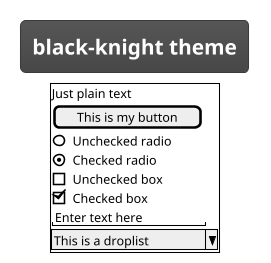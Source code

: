' Do not edit
' Theme Gallery
' autogenerated by script
'
@startsalt
!theme black-knight
title black-knight theme
{+
  Just plain text
  [This is my button]
  ()  Unchecked radio
  (X) Checked radio
  []  Unchecked box
  [X] Checked box
  "Enter text here   "
  ^This is a droplist^
}
@endsalt